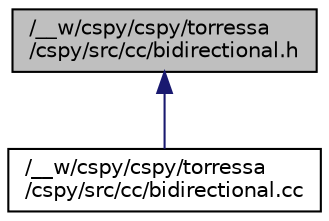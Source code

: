 digraph "/__w/cspy/cspy/torressa/cspy/src/cc/bidirectional.h"
{
  bgcolor="transparent";
  edge [fontname="Helvetica",fontsize="10",labelfontname="Helvetica",labelfontsize="10"];
  node [fontname="Helvetica",fontsize="10",shape=record];
  Node14 [label="/__w/cspy/cspy/torressa\l/cspy/src/cc/bidirectional.h",height=0.2,width=0.4,color="black", fillcolor="grey75", style="filled", fontcolor="black"];
  Node14 -> Node15 [dir="back",color="midnightblue",fontsize="10",style="solid",fontname="Helvetica"];
  Node15 [label="/__w/cspy/cspy/torressa\l/cspy/src/cc/bidirectional.cc",height=0.2,width=0.4,color="black",URL="$bidirectional_8cc.html"];
}
